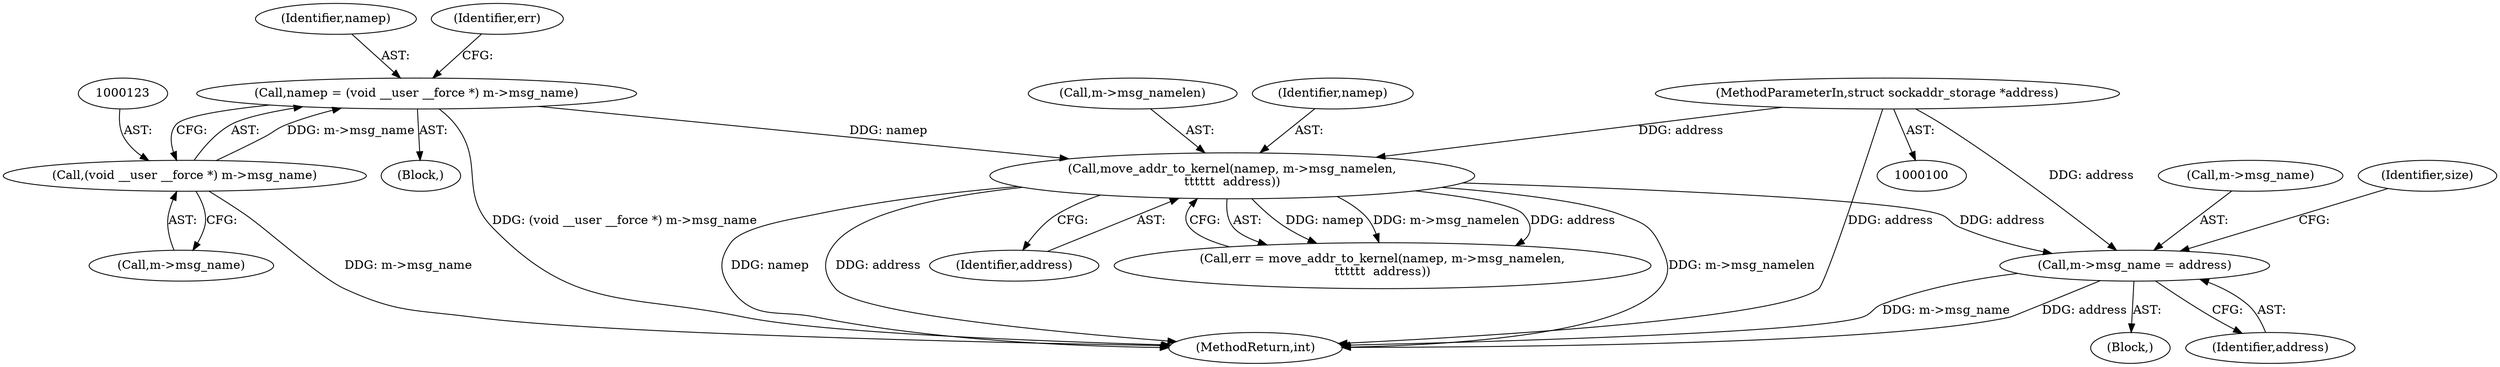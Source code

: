 digraph "1_linux_f3d3342602f8bcbf37d7c46641cb9bca7618eb1c_14@del" {
"1000141" [label="(Call,m->msg_name = address)"];
"1000129" [label="(Call,move_addr_to_kernel(namep, m->msg_namelen,\n\t\t\t\t\t\t  address))"];
"1000120" [label="(Call,namep = (void __user __force *) m->msg_name)"];
"1000122" [label="(Call,(void __user __force *) m->msg_name)"];
"1000103" [label="(MethodParameterIn,struct sockaddr_storage *address)"];
"1000127" [label="(Call,err = move_addr_to_kernel(namep, m->msg_namelen,\n\t\t\t\t\t\t  address))"];
"1000121" [label="(Identifier,namep)"];
"1000145" [label="(Identifier,address)"];
"1000129" [label="(Call,move_addr_to_kernel(namep, m->msg_namelen,\n\t\t\t\t\t\t  address))"];
"1000131" [label="(Call,m->msg_namelen)"];
"1000225" [label="(MethodReturn,int)"];
"1000113" [label="(Block,)"];
"1000141" [label="(Call,m->msg_name = address)"];
"1000103" [label="(MethodParameterIn,struct sockaddr_storage *address)"];
"1000142" [label="(Call,m->msg_name)"];
"1000154" [label="(Identifier,size)"];
"1000124" [label="(Call,m->msg_name)"];
"1000120" [label="(Call,namep = (void __user __force *) m->msg_name)"];
"1000128" [label="(Identifier,err)"];
"1000122" [label="(Call,(void __user __force *) m->msg_name)"];
"1000118" [label="(Block,)"];
"1000130" [label="(Identifier,namep)"];
"1000134" [label="(Identifier,address)"];
"1000141" -> "1000113"  [label="AST: "];
"1000141" -> "1000145"  [label="CFG: "];
"1000142" -> "1000141"  [label="AST: "];
"1000145" -> "1000141"  [label="AST: "];
"1000154" -> "1000141"  [label="CFG: "];
"1000141" -> "1000225"  [label="DDG: m->msg_name"];
"1000141" -> "1000225"  [label="DDG: address"];
"1000129" -> "1000141"  [label="DDG: address"];
"1000103" -> "1000141"  [label="DDG: address"];
"1000129" -> "1000127"  [label="AST: "];
"1000129" -> "1000134"  [label="CFG: "];
"1000130" -> "1000129"  [label="AST: "];
"1000131" -> "1000129"  [label="AST: "];
"1000134" -> "1000129"  [label="AST: "];
"1000127" -> "1000129"  [label="CFG: "];
"1000129" -> "1000225"  [label="DDG: namep"];
"1000129" -> "1000225"  [label="DDG: address"];
"1000129" -> "1000225"  [label="DDG: m->msg_namelen"];
"1000129" -> "1000127"  [label="DDG: namep"];
"1000129" -> "1000127"  [label="DDG: m->msg_namelen"];
"1000129" -> "1000127"  [label="DDG: address"];
"1000120" -> "1000129"  [label="DDG: namep"];
"1000103" -> "1000129"  [label="DDG: address"];
"1000120" -> "1000118"  [label="AST: "];
"1000120" -> "1000122"  [label="CFG: "];
"1000121" -> "1000120"  [label="AST: "];
"1000122" -> "1000120"  [label="AST: "];
"1000128" -> "1000120"  [label="CFG: "];
"1000120" -> "1000225"  [label="DDG: (void __user __force *) m->msg_name"];
"1000122" -> "1000120"  [label="DDG: m->msg_name"];
"1000122" -> "1000124"  [label="CFG: "];
"1000123" -> "1000122"  [label="AST: "];
"1000124" -> "1000122"  [label="AST: "];
"1000122" -> "1000225"  [label="DDG: m->msg_name"];
"1000103" -> "1000100"  [label="AST: "];
"1000103" -> "1000225"  [label="DDG: address"];
}
